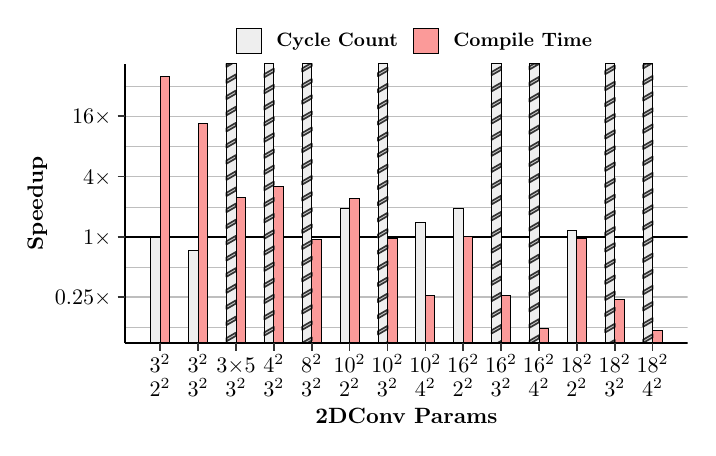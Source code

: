 % Created by tikzDevice version 0.12.4 on 2023-04-19 00:26:26
% !TEX encoding = UTF-8 Unicode
\begin{tikzpicture}[x=1pt,y=1pt]
\definecolor{fillColor}{RGB}{255,255,255}
\path[use as bounding box,fill=fillColor,fill opacity=0.00] (0,0) rectangle (238.49,144.54);
\begin{scope}
\path[clip] (  0.00,  0.00) rectangle (238.49,144.54);
\definecolor{drawColor}{RGB}{255,255,255}
\definecolor{fillColor}{RGB}{255,255,255}

\path[draw=drawColor,line width= 0.6pt,line join=round,line cap=round,fill=fillColor] (  0.00,  0.00) rectangle (238.49,144.54);
\end{scope}
\begin{scope}
\path[clip] ( 35.22, 30.48) rectangle (238.49,131.51);
\definecolor{fillColor}{RGB}{255,255,255}

\path[fill=fillColor] ( 35.22, 30.48) rectangle (238.49,131.51);
\definecolor{drawColor}{RGB}{190,190,190}

\path[draw=drawColor,line width= 0.1pt,line join=round] ( 35.22, 36.29) --
	(238.49, 36.29);

\path[draw=drawColor,line width= 0.1pt,line join=round] ( 35.22, 58.08) --
	(238.49, 58.08);

\path[draw=drawColor,line width= 0.1pt,line join=round] ( 35.22, 79.86) --
	(238.49, 79.86);

\path[draw=drawColor,line width= 0.1pt,line join=round] ( 35.22,101.64) --
	(238.49,101.64);

\path[draw=drawColor,line width= 0.1pt,line join=round] ( 35.22,123.42) --
	(238.49,123.42);

\path[draw=drawColor,line width= 0.5pt,line join=round] ( 35.22, 47.19) --
	(238.49, 47.19);

\path[draw=drawColor,line width= 0.5pt,line join=round] ( 35.22, 68.97) --
	(238.49, 68.97);

\path[draw=drawColor,line width= 0.5pt,line join=round] ( 35.22, 90.75) --
	(238.49, 90.75);

\path[draw=drawColor,line width= 0.5pt,line join=round] ( 35.22,112.53) --
	(238.49,112.53);
\definecolor{drawColor}{RGB}{0,0,0}

\path[draw=drawColor,line width= 0.6pt,line join=round] ( 35.22, 68.97) -- (238.49, 68.97);
\definecolor{fillColor}{RGB}{238,238,238}

\path[fill=fillColor] ( 44.46, 30.48) rectangle ( 47.88, 68.73);
\definecolor{fillColor}{RGB}{251,154,153}

\path[fill=fillColor] ( 47.88, 30.48) rectangle ( 51.30,126.91);
\definecolor{fillColor}{RGB}{238,238,238}

\path[fill=fillColor] ( 58.15, 30.48) rectangle ( 61.57, 64.12);
\definecolor{fillColor}{RGB}{251,154,153}

\path[fill=fillColor] ( 61.57, 30.48) rectangle ( 64.99,110.09);
\definecolor{fillColor}{RGB}{238,238,238}

\path[fill=fillColor] ( 71.84, 30.48) rectangle ( 75.26,131.51);
\definecolor{fillColor}{RGB}{251,154,153}

\path[fill=fillColor] ( 75.26, 30.48) rectangle ( 78.68, 83.23);
\definecolor{fillColor}{RGB}{238,238,238}

\path[fill=fillColor] ( 85.52, 30.48) rectangle ( 88.95,131.51);
\definecolor{fillColor}{RGB}{251,154,153}

\path[fill=fillColor] ( 88.95, 30.48) rectangle ( 92.37, 87.31);
\definecolor{fillColor}{RGB}{238,238,238}

\path[fill=fillColor] ( 99.21, 30.48) rectangle (102.64,131.51);
\definecolor{fillColor}{RGB}{251,154,153}

\path[fill=fillColor] (102.64, 30.48) rectangle (106.06, 67.86);
\definecolor{fillColor}{RGB}{238,238,238}

\path[fill=fillColor] (112.90, 30.48) rectangle (116.32, 79.28);
\definecolor{fillColor}{RGB}{251,154,153}

\path[fill=fillColor] (116.32, 30.48) rectangle (119.75, 82.72);
\definecolor{fillColor}{RGB}{238,238,238}

\path[fill=fillColor] (126.59, 30.48) rectangle (130.01,131.51);
\definecolor{fillColor}{RGB}{251,154,153}

\path[fill=fillColor] (130.01, 30.48) rectangle (133.43, 68.50);
\definecolor{fillColor}{RGB}{238,238,238}

\path[fill=fillColor] (140.28, 30.48) rectangle (143.70, 74.33);
\definecolor{fillColor}{RGB}{251,154,153}

\path[fill=fillColor] (143.70, 30.48) rectangle (147.12, 47.61);
\definecolor{fillColor}{RGB}{238,238,238}

\path[fill=fillColor] (153.97, 30.48) rectangle (157.39, 79.31);
\definecolor{fillColor}{RGB}{251,154,153}

\path[fill=fillColor] (157.39, 30.48) rectangle (160.81, 69.10);
\definecolor{fillColor}{RGB}{238,238,238}

\path[fill=fillColor] (167.65, 30.48) rectangle (171.08,131.51);
\definecolor{fillColor}{RGB}{251,154,153}

\path[fill=fillColor] (171.08, 30.48) rectangle (174.50, 47.65);
\definecolor{fillColor}{RGB}{238,238,238}

\path[fill=fillColor] (181.34, 30.48) rectangle (184.76,131.51);
\definecolor{fillColor}{RGB}{251,154,153}

\path[fill=fillColor] (184.76, 30.48) rectangle (188.19, 35.80);
\definecolor{fillColor}{RGB}{238,238,238}

\path[fill=fillColor] (195.03, 30.48) rectangle (198.45, 71.45);
\definecolor{fillColor}{RGB}{251,154,153}

\path[fill=fillColor] (198.45, 30.48) rectangle (201.87, 68.31);
\definecolor{fillColor}{RGB}{238,238,238}

\path[fill=fillColor] (208.72, 30.48) rectangle (212.14,131.51);
\definecolor{fillColor}{RGB}{251,154,153}

\path[fill=fillColor] (212.14, 30.48) rectangle (215.56, 46.26);
\definecolor{fillColor}{RGB}{238,238,238}

\path[fill=fillColor] (222.41, 30.48) rectangle (225.83,131.51);
\definecolor{fillColor}{RGB}{251,154,153}

\path[fill=fillColor] (225.83, 30.48) rectangle (229.25, 35.07);
\definecolor{drawColor}{gray}{0.20}
\definecolor{fillColor}{gray}{0.80}

\path[draw=drawColor,line width= 0.6pt,line join=round,line cap=rect,fill=fillColor] ( 75.26, 34.35) --
	( 75.26, 33.18) --
	( 71.84, 31.21) --
	( 71.84, 32.37) --
	( 75.26, 34.35) --
	cycle;

\path[draw=drawColor,line width= 0.6pt,line join=round,line cap=rect,fill=fillColor] ( 75.26, 40.18) --
	( 75.26, 39.01) --
	( 71.84, 37.04) --
	( 71.84, 38.21) --
	( 75.26, 40.18) --
	cycle;

\path[draw=drawColor,line width= 0.6pt,line join=round,line cap=rect,fill=fillColor] ( 75.26, 46.01) --
	( 75.26, 44.85) --
	( 71.84, 42.87) --
	( 71.84, 44.04) --
	( 75.26, 46.01) --
	cycle;

\path[draw=drawColor,line width= 0.6pt,line join=round,line cap=rect,fill=fillColor] ( 75.26, 51.85) --
	( 75.26, 50.68) --
	( 71.84, 48.70) --
	( 71.84, 49.87) --
	( 75.26, 51.85) --
	cycle;

\path[draw=drawColor,line width= 0.6pt,line join=round,line cap=rect,fill=fillColor] ( 75.26, 57.68) --
	( 75.26, 56.51) --
	( 71.84, 54.54) --
	( 71.84, 55.70) --
	( 75.26, 57.68) --
	cycle;

\path[draw=drawColor,line width= 0.6pt,line join=round,line cap=rect,fill=fillColor] ( 75.26, 63.51) --
	( 75.26, 62.35) --
	( 71.84, 60.37) --
	( 71.84, 61.54) --
	( 75.26, 63.51) --
	cycle;

\path[draw=drawColor,line width= 0.6pt,line join=round,line cap=rect,fill=fillColor] ( 75.26, 69.34) --
	( 75.26, 68.18) --
	( 71.84, 66.20) --
	( 71.84, 67.37) --
	( 75.26, 69.34) --
	cycle;

\path[draw=drawColor,line width= 0.6pt,line join=round,line cap=rect,fill=fillColor] ( 75.26, 75.18) --
	( 75.26, 74.01) --
	( 71.84, 72.04) --
	( 71.84, 73.20) --
	( 75.26, 75.18) --
	cycle;

\path[draw=drawColor,line width= 0.6pt,line join=round,line cap=rect,fill=fillColor] ( 75.26, 81.01) --
	( 75.26, 79.84) --
	( 71.84, 77.87) --
	( 71.84, 79.03) --
	( 75.26, 81.01) --
	cycle;

\path[draw=drawColor,line width= 0.6pt,line join=round,line cap=rect,fill=fillColor] ( 75.26, 86.84) --
	( 75.26, 85.68) --
	( 71.84, 83.70) --
	( 71.84, 84.87) --
	( 75.26, 86.84) --
	cycle;

\path[draw=drawColor,line width= 0.6pt,line join=round,line cap=rect,fill=fillColor] ( 75.26, 92.68) --
	( 75.26, 91.51) --
	( 71.84, 89.53) --
	( 71.84, 90.70) --
	( 75.26, 92.68) --
	cycle;

\path[draw=drawColor,line width= 0.6pt,line join=round,line cap=rect,fill=fillColor] ( 75.26, 98.51) --
	( 75.26, 97.34) --
	( 71.84, 95.37) --
	( 71.84, 96.53) --
	( 75.26, 98.51) --
	cycle;

\path[draw=drawColor,line width= 0.6pt,line join=round,line cap=rect,fill=fillColor] ( 75.26,104.34) --
	( 75.26,103.17) --
	( 71.84,101.20) --
	( 71.84,102.37) --
	( 75.26,104.34) --
	cycle;

\path[draw=drawColor,line width= 0.6pt,line join=round,line cap=rect,fill=fillColor] ( 75.26,110.17) --
	( 75.26,109.01) --
	( 71.84,107.03) --
	( 71.84,108.20) --
	( 75.26,110.17) --
	cycle;

\path[draw=drawColor,line width= 0.6pt,line join=round,line cap=rect,fill=fillColor] ( 75.26,116.01) --
	( 75.26,114.84) --
	( 71.84,112.86) --
	( 71.84,114.03) --
	( 75.26,116.01) --
	cycle;

\path[draw=drawColor,line width= 0.6pt,line join=round,line cap=rect,fill=fillColor] ( 75.26,121.84) --
	( 75.26,120.67) --
	( 71.84,118.70) --
	( 71.84,119.86) --
	( 75.26,121.84) --
	cycle;

\path[draw=drawColor,line width= 0.6pt,line join=round,line cap=rect,fill=fillColor] ( 75.26,127.67) --
	( 75.26,126.50) --
	( 71.84,124.53) --
	( 71.84,125.70) --
	( 75.26,127.67) --
	cycle;

\path[draw=drawColor,line width= 0.6pt,line join=round,line cap=rect,fill=fillColor] ( 71.84,130.36) --
	( 71.84,131.51) --
	( 73.82,131.51) --
	( 71.84,130.36) --
	cycle;

\path[draw=drawColor,line width= 0.6pt,line join=round,line cap=rect,fill=fillColor] ( 88.95, 30.59) --
	( 88.95, 30.48) --
	( 88.77, 30.48) --
	( 88.95, 30.59) --
	cycle;

\path[draw=drawColor,line width= 0.6pt,line join=round,line cap=rect,fill=fillColor] ( 88.95, 36.42) --
	( 88.95, 35.25) --
	( 85.52, 33.28) --
	( 85.52, 34.44) --
	( 88.95, 36.42) --
	cycle;

\path[draw=drawColor,line width= 0.6pt,line join=round,line cap=rect,fill=fillColor] ( 88.95, 42.25) --
	( 88.95, 41.08) --
	( 85.52, 39.11) --
	( 85.52, 40.28) --
	( 88.95, 42.25) --
	cycle;

\path[draw=drawColor,line width= 0.6pt,line join=round,line cap=rect,fill=fillColor] ( 88.95, 48.08) --
	( 88.95, 46.92) --
	( 85.52, 44.94) --
	( 85.52, 46.11) --
	( 88.95, 48.08) --
	cycle;

\path[draw=drawColor,line width= 0.6pt,line join=round,line cap=rect,fill=fillColor] ( 88.95, 53.92) --
	( 88.95, 52.75) --
	( 85.52, 50.77) --
	( 85.52, 51.94) --
	( 88.95, 53.92) --
	cycle;

\path[draw=drawColor,line width= 0.6pt,line join=round,line cap=rect,fill=fillColor] ( 88.95, 59.75) --
	( 88.95, 58.58) --
	( 85.52, 56.61) --
	( 85.52, 57.77) --
	( 88.95, 59.75) --
	cycle;

\path[draw=drawColor,line width= 0.6pt,line join=round,line cap=rect,fill=fillColor] ( 88.95, 65.58) --
	( 88.95, 64.42) --
	( 85.52, 62.44) --
	( 85.52, 63.61) --
	( 88.95, 65.58) --
	cycle;

\path[draw=drawColor,line width= 0.6pt,line join=round,line cap=rect,fill=fillColor] ( 88.95, 71.41) --
	( 88.95, 70.25) --
	( 85.52, 68.27) --
	( 85.52, 69.44) --
	( 88.95, 71.41) --
	cycle;

\path[draw=drawColor,line width= 0.6pt,line join=round,line cap=rect,fill=fillColor] ( 88.95, 77.25) --
	( 88.95, 76.08) --
	( 85.52, 74.11) --
	( 85.52, 75.27) --
	( 88.95, 77.25) --
	cycle;

\path[draw=drawColor,line width= 0.6pt,line join=round,line cap=rect,fill=fillColor] ( 88.95, 83.08) --
	( 88.95, 81.91) --
	( 85.52, 79.94) --
	( 85.52, 81.10) --
	( 88.95, 83.08) --
	cycle;

\path[draw=drawColor,line width= 0.6pt,line join=round,line cap=rect,fill=fillColor] ( 88.95, 88.91) --
	( 88.95, 87.75) --
	( 85.52, 85.77) --
	( 85.52, 86.94) --
	( 88.95, 88.91) --
	cycle;

\path[draw=drawColor,line width= 0.6pt,line join=round,line cap=rect,fill=fillColor] ( 88.95, 94.75) --
	( 88.95, 93.58) --
	( 85.52, 91.60) --
	( 85.52, 92.77) --
	( 88.95, 94.75) --
	cycle;

\path[draw=drawColor,line width= 0.6pt,line join=round,line cap=rect,fill=fillColor] ( 88.95,100.58) --
	( 88.95, 99.41) --
	( 85.52, 97.44) --
	( 85.52, 98.60) --
	( 88.95,100.58) --
	cycle;

\path[draw=drawColor,line width= 0.6pt,line join=round,line cap=rect,fill=fillColor] ( 88.95,106.41) --
	( 88.95,105.24) --
	( 85.52,103.27) --
	( 85.52,104.44) --
	( 88.95,106.41) --
	cycle;

\path[draw=drawColor,line width= 0.6pt,line join=round,line cap=rect,fill=fillColor] ( 88.95,112.24) --
	( 88.95,111.08) --
	( 85.52,109.10) --
	( 85.52,110.27) --
	( 88.95,112.24) --
	cycle;

\path[draw=drawColor,line width= 0.6pt,line join=round,line cap=rect,fill=fillColor] ( 88.95,118.08) --
	( 88.95,116.91) --
	( 85.52,114.93) --
	( 85.52,116.10) --
	( 88.95,118.08) --
	cycle;

\path[draw=drawColor,line width= 0.6pt,line join=round,line cap=rect,fill=fillColor] ( 88.95,123.91) --
	( 88.95,122.74) --
	( 85.52,120.77) --
	( 85.52,121.93) --
	( 88.95,123.91) --
	cycle;

\path[draw=drawColor,line width= 0.6pt,line join=round,line cap=rect,fill=fillColor] ( 88.95,129.74) --
	( 88.95,128.58) --
	( 85.52,126.60) --
	( 85.52,127.77) --
	( 88.95,129.74) --
	cycle;

\path[draw=drawColor,line width= 0.6pt,line join=round,line cap=rect,fill=fillColor] (102.64, 32.66) --
	(102.64, 31.49) --
	(100.89, 30.48) --
	( 99.21, 30.48) --
	( 99.21, 30.68) --
	(102.64, 32.66) --
	cycle;

\path[draw=drawColor,line width= 0.6pt,line join=round,line cap=rect,fill=fillColor] (102.64, 38.49) --
	(102.64, 37.32) --
	( 99.21, 35.35) --
	( 99.21, 36.51) --
	(102.64, 38.49) --
	cycle;

\path[draw=drawColor,line width= 0.6pt,line join=round,line cap=rect,fill=fillColor] (102.64, 44.32) --
	(102.64, 43.16) --
	( 99.21, 41.18) --
	( 99.21, 42.35) --
	(102.64, 44.32) --
	cycle;

\path[draw=drawColor,line width= 0.6pt,line join=round,line cap=rect,fill=fillColor] (102.64, 50.15) --
	(102.64, 48.99) --
	( 99.21, 47.01) --
	( 99.21, 48.18) --
	(102.64, 50.15) --
	cycle;

\path[draw=drawColor,line width= 0.6pt,line join=round,line cap=rect,fill=fillColor] (102.64, 55.99) --
	(102.64, 54.82) --
	( 99.21, 52.84) --
	( 99.21, 54.01) --
	(102.64, 55.99) --
	cycle;

\path[draw=drawColor,line width= 0.6pt,line join=round,line cap=rect,fill=fillColor] (102.64, 61.82) --
	(102.64, 60.65) --
	( 99.21, 58.68) --
	( 99.21, 59.84) --
	(102.64, 61.82) --
	cycle;

\path[draw=drawColor,line width= 0.6pt,line join=round,line cap=rect,fill=fillColor] (102.64, 67.65) --
	(102.64, 66.49) --
	( 99.21, 64.51) --
	( 99.21, 65.68) --
	(102.64, 67.65) --
	cycle;

\path[draw=drawColor,line width= 0.6pt,line join=round,line cap=rect,fill=fillColor] (102.64, 73.49) --
	(102.64, 72.32) --
	( 99.21, 70.34) --
	( 99.21, 71.51) --
	(102.64, 73.49) --
	cycle;

\path[draw=drawColor,line width= 0.6pt,line join=round,line cap=rect,fill=fillColor] (102.64, 79.32) --
	(102.64, 78.15) --
	( 99.21, 76.18) --
	( 99.21, 77.34) --
	(102.64, 79.32) --
	cycle;

\path[draw=drawColor,line width= 0.6pt,line join=round,line cap=rect,fill=fillColor] (102.64, 85.15) --
	(102.64, 83.98) --
	( 99.21, 82.01) --
	( 99.21, 83.17) --
	(102.64, 85.15) --
	cycle;

\path[draw=drawColor,line width= 0.6pt,line join=round,line cap=rect,fill=fillColor] (102.64, 90.98) --
	(102.64, 89.82) --
	( 99.21, 87.84) --
	( 99.21, 89.01) --
	(102.64, 90.98) --
	cycle;

\path[draw=drawColor,line width= 0.6pt,line join=round,line cap=rect,fill=fillColor] (102.64, 96.82) --
	(102.64, 95.65) --
	( 99.21, 93.67) --
	( 99.21, 94.84) --
	(102.64, 96.82) --
	cycle;

\path[draw=drawColor,line width= 0.6pt,line join=round,line cap=rect,fill=fillColor] (102.64,102.65) --
	(102.64,101.48) --
	( 99.21, 99.51) --
	( 99.21,100.67) --
	(102.64,102.65) --
	cycle;

\path[draw=drawColor,line width= 0.6pt,line join=round,line cap=rect,fill=fillColor] (102.64,108.48) --
	(102.64,107.31) --
	( 99.21,105.34) --
	( 99.21,106.51) --
	(102.64,108.48) --
	cycle;

\path[draw=drawColor,line width= 0.6pt,line join=round,line cap=rect,fill=fillColor] (102.64,114.31) --
	(102.64,113.15) --
	( 99.21,111.17) --
	( 99.21,112.34) --
	(102.64,114.31) --
	cycle;

\path[draw=drawColor,line width= 0.6pt,line join=round,line cap=rect,fill=fillColor] (102.64,120.15) --
	(102.64,118.98) --
	( 99.21,117.00) --
	( 99.21,118.17) --
	(102.64,120.15) --
	cycle;

\path[draw=drawColor,line width= 0.6pt,line join=round,line cap=rect,fill=fillColor] (102.64,125.98) --
	(102.64,124.81) --
	( 99.21,122.84) --
	( 99.21,124.00) --
	(102.64,125.98) --
	cycle;

\path[draw=drawColor,line width= 0.6pt,line join=round,line cap=rect,fill=fillColor] (102.11,131.51) --
	(102.64,131.51) --
	(102.64,130.65) --
	( 99.21,128.67) --
	( 99.21,129.84) --
	(102.11,131.51) --
	cycle;

\path[draw=drawColor,line width= 0.6pt,line join=round,line cap=rect,fill=fillColor] (130.01, 30.96) --
	(130.01, 30.48) --
	(129.18, 30.48) --
	(130.01, 30.96) --
	cycle;

\path[draw=drawColor,line width= 0.6pt,line join=round,line cap=rect,fill=fillColor] (130.01, 36.80) --
	(130.01, 35.63) --
	(126.59, 33.65) --
	(126.59, 34.82) --
	(130.01, 36.80) --
	cycle;

\path[draw=drawColor,line width= 0.6pt,line join=round,line cap=rect,fill=fillColor] (130.01, 42.63) --
	(130.01, 41.46) --
	(126.59, 39.49) --
	(126.59, 40.65) --
	(130.01, 42.63) --
	cycle;

\path[draw=drawColor,line width= 0.6pt,line join=round,line cap=rect,fill=fillColor] (130.01, 48.46) --
	(130.01, 47.30) --
	(126.59, 45.32) --
	(126.59, 46.49) --
	(130.01, 48.46) --
	cycle;

\path[draw=drawColor,line width= 0.6pt,line join=round,line cap=rect,fill=fillColor] (130.01, 54.29) --
	(130.01, 53.13) --
	(126.59, 51.15) --
	(126.59, 52.32) --
	(130.01, 54.29) --
	cycle;

\path[draw=drawColor,line width= 0.6pt,line join=round,line cap=rect,fill=fillColor] (130.01, 60.13) --
	(130.01, 58.96) --
	(126.59, 56.99) --
	(126.59, 58.15) --
	(130.01, 60.13) --
	cycle;

\path[draw=drawColor,line width= 0.6pt,line join=round,line cap=rect,fill=fillColor] (130.01, 65.96) --
	(130.01, 64.79) --
	(126.59, 62.82) --
	(126.59, 63.98) --
	(130.01, 65.96) --
	cycle;

\path[draw=drawColor,line width= 0.6pt,line join=round,line cap=rect,fill=fillColor] (130.01, 71.79) --
	(130.01, 70.63) --
	(126.59, 68.65) --
	(126.59, 69.82) --
	(130.01, 71.79) --
	cycle;

\path[draw=drawColor,line width= 0.6pt,line join=round,line cap=rect,fill=fillColor] (130.01, 77.63) --
	(130.01, 76.46) --
	(126.59, 74.48) --
	(126.59, 75.65) --
	(130.01, 77.63) --
	cycle;

\path[draw=drawColor,line width= 0.6pt,line join=round,line cap=rect,fill=fillColor] (130.01, 83.46) --
	(130.01, 82.29) --
	(126.59, 80.32) --
	(126.59, 81.48) --
	(130.01, 83.46) --
	cycle;

\path[draw=drawColor,line width= 0.6pt,line join=round,line cap=rect,fill=fillColor] (130.01, 89.29) --
	(130.01, 88.12) --
	(126.59, 86.15) --
	(126.59, 87.32) --
	(130.01, 89.29) --
	cycle;

\path[draw=drawColor,line width= 0.6pt,line join=round,line cap=rect,fill=fillColor] (130.01, 95.12) --
	(130.01, 93.96) --
	(126.59, 91.98) --
	(126.59, 93.15) --
	(130.01, 95.12) --
	cycle;

\path[draw=drawColor,line width= 0.6pt,line join=round,line cap=rect,fill=fillColor] (130.01,100.96) --
	(130.01, 99.79) --
	(126.59, 97.81) --
	(126.59, 98.98) --
	(130.01,100.96) --
	cycle;

\path[draw=drawColor,line width= 0.6pt,line join=round,line cap=rect,fill=fillColor] (130.01,106.79) --
	(130.01,105.62) --
	(126.59,103.65) --
	(126.59,104.81) --
	(130.01,106.79) --
	cycle;

\path[draw=drawColor,line width= 0.6pt,line join=round,line cap=rect,fill=fillColor] (130.01,112.62) --
	(130.01,111.46) --
	(126.59,109.48) --
	(126.59,110.65) --
	(130.01,112.62) --
	cycle;

\path[draw=drawColor,line width= 0.6pt,line join=round,line cap=rect,fill=fillColor] (130.01,118.45) --
	(130.01,117.29) --
	(126.59,115.31) --
	(126.59,116.48) --
	(130.01,118.45) --
	cycle;

\path[draw=drawColor,line width= 0.6pt,line join=round,line cap=rect,fill=fillColor] (130.01,124.29) --
	(130.01,123.12) --
	(126.59,121.14) --
	(126.59,122.31) --
	(130.01,124.29) --
	cycle;

\path[draw=drawColor,line width= 0.6pt,line join=round,line cap=rect,fill=fillColor] (130.01,130.12) --
	(130.01,128.95) --
	(126.59,126.98) --
	(126.59,128.14) --
	(130.01,130.12) --
	cycle;

\path[draw=drawColor,line width= 0.6pt,line join=round,line cap=rect,fill=fillColor] (171.08, 31.34) --
	(171.08, 30.48) --
	(169.59, 30.48) --
	(171.08, 31.34) --
	cycle;

\path[draw=drawColor,line width= 0.6pt,line join=round,line cap=rect,fill=fillColor] (171.08, 37.17) --
	(171.08, 36.01) --
	(167.65, 34.03) --
	(167.65, 35.20) --
	(171.08, 37.17) --
	cycle;

\path[draw=drawColor,line width= 0.6pt,line join=round,line cap=rect,fill=fillColor] (171.08, 43.01) --
	(171.08, 41.84) --
	(167.65, 39.86) --
	(167.65, 41.03) --
	(171.08, 43.01) --
	cycle;

\path[draw=drawColor,line width= 0.6pt,line join=round,line cap=rect,fill=fillColor] (171.08, 48.84) --
	(171.08, 47.67) --
	(167.65, 45.70) --
	(167.65, 46.86) --
	(171.08, 48.84) --
	cycle;

\path[draw=drawColor,line width= 0.6pt,line join=round,line cap=rect,fill=fillColor] (171.08, 54.67) --
	(171.08, 53.51) --
	(167.65, 51.53) --
	(167.65, 52.70) --
	(171.08, 54.67) --
	cycle;

\path[draw=drawColor,line width= 0.6pt,line join=round,line cap=rect,fill=fillColor] (171.08, 60.51) --
	(171.08, 59.34) --
	(167.65, 57.36) --
	(167.65, 58.53) --
	(171.08, 60.51) --
	cycle;

\path[draw=drawColor,line width= 0.6pt,line join=round,line cap=rect,fill=fillColor] (171.08, 66.34) --
	(171.08, 65.17) --
	(167.65, 63.20) --
	(167.65, 64.36) --
	(171.08, 66.34) --
	cycle;

\path[draw=drawColor,line width= 0.6pt,line join=round,line cap=rect,fill=fillColor] (171.08, 72.17) --
	(171.08, 71.00) --
	(167.65, 69.03) --
	(167.65, 70.19) --
	(171.08, 72.17) --
	cycle;

\path[draw=drawColor,line width= 0.6pt,line join=round,line cap=rect,fill=fillColor] (171.08, 78.00) --
	(171.08, 76.84) --
	(167.65, 74.86) --
	(167.65, 76.03) --
	(171.08, 78.00) --
	cycle;

\path[draw=drawColor,line width= 0.6pt,line join=round,line cap=rect,fill=fillColor] (171.08, 83.84) --
	(171.08, 82.67) --
	(167.65, 80.69) --
	(167.65, 81.86) --
	(171.08, 83.84) --
	cycle;

\path[draw=drawColor,line width= 0.6pt,line join=round,line cap=rect,fill=fillColor] (171.08, 89.67) --
	(171.08, 88.50) --
	(167.65, 86.53) --
	(167.65, 87.69) --
	(171.08, 89.67) --
	cycle;

\path[draw=drawColor,line width= 0.6pt,line join=round,line cap=rect,fill=fillColor] (171.08, 95.50) --
	(171.08, 94.33) --
	(167.65, 92.36) --
	(167.65, 93.53) --
	(171.08, 95.50) --
	cycle;

\path[draw=drawColor,line width= 0.6pt,line join=round,line cap=rect,fill=fillColor] (171.08,101.33) --
	(171.08,100.17) --
	(167.65, 98.19) --
	(167.65, 99.36) --
	(171.08,101.33) --
	cycle;

\path[draw=drawColor,line width= 0.6pt,line join=round,line cap=rect,fill=fillColor] (171.08,107.17) --
	(171.08,106.00) --
	(167.65,104.02) --
	(167.65,105.19) --
	(171.08,107.17) --
	cycle;

\path[draw=drawColor,line width= 0.6pt,line join=round,line cap=rect,fill=fillColor] (171.08,113.00) --
	(171.08,111.83) --
	(167.65,109.86) --
	(167.65,111.02) --
	(171.08,113.00) --
	cycle;

\path[draw=drawColor,line width= 0.6pt,line join=round,line cap=rect,fill=fillColor] (171.08,118.83) --
	(171.08,117.67) --
	(167.65,115.69) --
	(167.65,116.86) --
	(171.08,118.83) --
	cycle;

\path[draw=drawColor,line width= 0.6pt,line join=round,line cap=rect,fill=fillColor] (171.08,124.66) --
	(171.08,123.50) --
	(167.65,121.52) --
	(167.65,122.69) --
	(171.08,124.66) --
	cycle;

\path[draw=drawColor,line width= 0.6pt,line join=round,line cap=rect,fill=fillColor] (171.08,130.50) --
	(171.08,129.33) --
	(167.65,127.36) --
	(167.65,128.52) --
	(171.08,130.50) --
	cycle;

\path[draw=drawColor,line width= 0.6pt,line join=round,line cap=rect,fill=fillColor] (184.76, 33.41) --
	(184.76, 32.25) --
	(181.71, 30.48) --
	(181.34, 30.48) --
	(181.34, 31.44) --
	(184.76, 33.41) --
	cycle;

\path[draw=drawColor,line width= 0.6pt,line join=round,line cap=rect,fill=fillColor] (184.76, 39.24) --
	(184.76, 38.08) --
	(181.34, 36.10) --
	(181.34, 37.27) --
	(184.76, 39.24) --
	cycle;

\path[draw=drawColor,line width= 0.6pt,line join=round,line cap=rect,fill=fillColor] (184.76, 45.08) --
	(184.76, 43.91) --
	(181.34, 41.94) --
	(181.34, 43.10) --
	(184.76, 45.08) --
	cycle;

\path[draw=drawColor,line width= 0.6pt,line join=round,line cap=rect,fill=fillColor] (184.76, 50.91) --
	(184.76, 49.74) --
	(181.34, 47.77) --
	(181.34, 48.93) --
	(184.76, 50.91) --
	cycle;

\path[draw=drawColor,line width= 0.6pt,line join=round,line cap=rect,fill=fillColor] (184.76, 56.74) --
	(184.76, 55.58) --
	(181.34, 53.60) --
	(181.34, 54.77) --
	(184.76, 56.74) --
	cycle;

\path[draw=drawColor,line width= 0.6pt,line join=round,line cap=rect,fill=fillColor] (184.76, 62.58) --
	(184.76, 61.41) --
	(181.34, 59.43) --
	(181.34, 60.60) --
	(184.76, 62.58) --
	cycle;

\path[draw=drawColor,line width= 0.6pt,line join=round,line cap=rect,fill=fillColor] (184.76, 68.41) --
	(184.76, 67.24) --
	(181.34, 65.27) --
	(181.34, 66.43) --
	(184.76, 68.41) --
	cycle;

\path[draw=drawColor,line width= 0.6pt,line join=round,line cap=rect,fill=fillColor] (184.76, 74.24) --
	(184.76, 73.07) --
	(181.34, 71.10) --
	(181.34, 72.27) --
	(184.76, 74.24) --
	cycle;

\path[draw=drawColor,line width= 0.6pt,line join=round,line cap=rect,fill=fillColor] (184.76, 80.07) --
	(184.76, 78.91) --
	(181.34, 76.93) --
	(181.34, 78.10) --
	(184.76, 80.07) --
	cycle;

\path[draw=drawColor,line width= 0.6pt,line join=round,line cap=rect,fill=fillColor] (184.76, 85.91) --
	(184.76, 84.74) --
	(181.34, 82.76) --
	(181.34, 83.93) --
	(184.76, 85.91) --
	cycle;

\path[draw=drawColor,line width= 0.6pt,line join=round,line cap=rect,fill=fillColor] (184.76, 91.74) --
	(184.76, 90.57) --
	(181.34, 88.60) --
	(181.34, 89.76) --
	(184.76, 91.74) --
	cycle;

\path[draw=drawColor,line width= 0.6pt,line join=round,line cap=rect,fill=fillColor] (184.76, 97.57) --
	(184.76, 96.41) --
	(181.34, 94.43) --
	(181.34, 95.60) --
	(184.76, 97.57) --
	cycle;

\path[draw=drawColor,line width= 0.6pt,line join=round,line cap=rect,fill=fillColor] (184.76,103.40) --
	(184.76,102.24) --
	(181.34,100.26) --
	(181.34,101.43) --
	(184.76,103.40) --
	cycle;

\path[draw=drawColor,line width= 0.6pt,line join=round,line cap=rect,fill=fillColor] (184.76,109.24) --
	(184.76,108.07) --
	(181.34,106.09) --
	(181.34,107.26) --
	(184.76,109.24) --
	cycle;

\path[draw=drawColor,line width= 0.6pt,line join=round,line cap=rect,fill=fillColor] (184.76,115.07) --
	(184.76,113.90) --
	(181.34,111.93) --
	(181.34,113.09) --
	(184.76,115.07) --
	cycle;

\path[draw=drawColor,line width= 0.6pt,line join=round,line cap=rect,fill=fillColor] (184.76,120.90) --
	(184.76,119.74) --
	(181.34,117.76) --
	(181.34,118.93) --
	(184.76,120.90) --
	cycle;

\path[draw=drawColor,line width= 0.6pt,line join=round,line cap=rect,fill=fillColor] (184.76,126.74) --
	(184.76,125.57) --
	(181.34,123.59) --
	(181.34,124.76) --
	(184.76,126.74) --
	cycle;

\path[draw=drawColor,line width= 0.6pt,line join=round,line cap=rect,fill=fillColor] (182.93,131.51) --
	(184.76,131.51) --
	(184.76,131.40) --
	(181.34,129.43) --
	(181.34,130.59) --
	(182.93,131.51) --
	cycle;

\path[draw=drawColor,line width= 0.6pt,line join=round,line cap=rect,fill=fillColor] (212.14, 31.72) --
	(212.14, 30.55) --
	(212.02, 30.48) --
	(210.00, 30.48) --
	(212.14, 31.72) --
	cycle;

\path[draw=drawColor,line width= 0.6pt,line join=round,line cap=rect,fill=fillColor] (212.14, 37.55) --
	(212.14, 36.39) --
	(208.72, 34.41) --
	(208.72, 35.58) --
	(212.14, 37.55) --
	cycle;

\path[draw=drawColor,line width= 0.6pt,line join=round,line cap=rect,fill=fillColor] (212.14, 43.39) --
	(212.14, 42.22) --
	(208.72, 40.24) --
	(208.72, 41.41) --
	(212.14, 43.39) --
	cycle;

\path[draw=drawColor,line width= 0.6pt,line join=round,line cap=rect,fill=fillColor] (212.14, 49.22) --
	(212.14, 48.05) --
	(208.72, 46.08) --
	(208.72, 47.24) --
	(212.14, 49.22) --
	cycle;

\path[draw=drawColor,line width= 0.6pt,line join=round,line cap=rect,fill=fillColor] (212.14, 55.05) --
	(212.14, 53.88) --
	(208.72, 51.91) --
	(208.72, 53.07) --
	(212.14, 55.05) --
	cycle;

\path[draw=drawColor,line width= 0.6pt,line join=round,line cap=rect,fill=fillColor] (212.14, 60.88) --
	(212.14, 59.72) --
	(208.72, 57.74) --
	(208.72, 58.91) --
	(212.14, 60.88) --
	cycle;

\path[draw=drawColor,line width= 0.6pt,line join=round,line cap=rect,fill=fillColor] (212.14, 66.72) --
	(212.14, 65.55) --
	(208.72, 63.57) --
	(208.72, 64.74) --
	(212.14, 66.72) --
	cycle;

\path[draw=drawColor,line width= 0.6pt,line join=round,line cap=rect,fill=fillColor] (212.14, 72.55) --
	(212.14, 71.38) --
	(208.72, 69.41) --
	(208.72, 70.57) --
	(212.14, 72.55) --
	cycle;

\path[draw=drawColor,line width= 0.6pt,line join=round,line cap=rect,fill=fillColor] (212.14, 78.38) --
	(212.14, 77.21) --
	(208.72, 75.24) --
	(208.72, 76.41) --
	(212.14, 78.38) --
	cycle;

\path[draw=drawColor,line width= 0.6pt,line join=round,line cap=rect,fill=fillColor] (212.14, 84.21) --
	(212.14, 83.05) --
	(208.72, 81.07) --
	(208.72, 82.24) --
	(212.14, 84.21) --
	cycle;

\path[draw=drawColor,line width= 0.6pt,line join=round,line cap=rect,fill=fillColor] (212.14, 90.05) --
	(212.14, 88.88) --
	(208.72, 86.90) --
	(208.72, 88.07) --
	(212.14, 90.05) --
	cycle;

\path[draw=drawColor,line width= 0.6pt,line join=round,line cap=rect,fill=fillColor] (212.14, 95.88) --
	(212.14, 94.71) --
	(208.72, 92.74) --
	(208.72, 93.90) --
	(212.14, 95.88) --
	cycle;

\path[draw=drawColor,line width= 0.6pt,line join=round,line cap=rect,fill=fillColor] (212.14,101.71) --
	(212.14,100.55) --
	(208.72, 98.57) --
	(208.72, 99.74) --
	(212.14,101.71) --
	cycle;

\path[draw=drawColor,line width= 0.6pt,line join=round,line cap=rect,fill=fillColor] (212.14,107.54) --
	(212.14,106.38) --
	(208.72,104.40) --
	(208.72,105.57) --
	(212.14,107.54) --
	cycle;

\path[draw=drawColor,line width= 0.6pt,line join=round,line cap=rect,fill=fillColor] (212.14,113.38) --
	(212.14,112.21) --
	(208.72,110.24) --
	(208.72,111.40) --
	(212.14,113.38) --
	cycle;

\path[draw=drawColor,line width= 0.6pt,line join=round,line cap=rect,fill=fillColor] (212.14,119.21) --
	(212.14,118.04) --
	(208.72,116.07) --
	(208.72,117.23) --
	(212.14,119.21) --
	cycle;

\path[draw=drawColor,line width= 0.6pt,line join=round,line cap=rect,fill=fillColor] (212.14,125.04) --
	(212.14,123.88) --
	(208.72,121.90) --
	(208.72,123.07) --
	(212.14,125.04) --
	cycle;

\path[draw=drawColor,line width= 0.6pt,line join=round,line cap=rect,fill=fillColor] (212.14,130.88) --
	(212.14,129.71) --
	(208.72,127.73) --
	(208.72,128.90) --
	(212.14,130.88) --
	cycle;

\path[draw=drawColor,line width= 0.6pt,line join=round,line cap=rect,fill=fillColor] (225.83, 33.79) --
	(225.83, 32.62) --
	(222.41, 30.65) --
	(222.41, 31.81) --
	(225.83, 33.79) --
	cycle;

\path[draw=drawColor,line width= 0.6pt,line join=round,line cap=rect,fill=fillColor] (225.83, 39.62) --
	(225.83, 38.46) --
	(222.41, 36.48) --
	(222.41, 37.65) --
	(225.83, 39.62) --
	cycle;

\path[draw=drawColor,line width= 0.6pt,line join=round,line cap=rect,fill=fillColor] (225.83, 45.46) --
	(225.83, 44.29) --
	(222.41, 42.31) --
	(222.41, 43.48) --
	(225.83, 45.46) --
	cycle;

\path[draw=drawColor,line width= 0.6pt,line join=round,line cap=rect,fill=fillColor] (225.83, 51.29) --
	(225.83, 50.12) --
	(222.41, 48.15) --
	(222.41, 49.31) --
	(225.83, 51.29) --
	cycle;

\path[draw=drawColor,line width= 0.6pt,line join=round,line cap=rect,fill=fillColor] (225.83, 57.12) --
	(225.83, 55.95) --
	(222.41, 53.98) --
	(222.41, 55.15) --
	(225.83, 57.12) --
	cycle;

\path[draw=drawColor,line width= 0.6pt,line join=round,line cap=rect,fill=fillColor] (225.83, 62.95) --
	(225.83, 61.79) --
	(222.41, 59.81) --
	(222.41, 60.98) --
	(225.83, 62.95) --
	cycle;

\path[draw=drawColor,line width= 0.6pt,line join=round,line cap=rect,fill=fillColor] (225.83, 68.79) --
	(225.83, 67.62) --
	(222.41, 65.64) --
	(222.41, 66.81) --
	(225.83, 68.79) --
	cycle;

\path[draw=drawColor,line width= 0.6pt,line join=round,line cap=rect,fill=fillColor] (225.83, 74.62) --
	(225.83, 73.45) --
	(222.41, 71.48) --
	(222.41, 72.64) --
	(225.83, 74.62) --
	cycle;

\path[draw=drawColor,line width= 0.6pt,line join=round,line cap=rect,fill=fillColor] (225.83, 80.45) --
	(225.83, 79.29) --
	(222.41, 77.31) --
	(222.41, 78.48) --
	(225.83, 80.45) --
	cycle;

\path[draw=drawColor,line width= 0.6pt,line join=round,line cap=rect,fill=fillColor] (225.83, 86.28) --
	(225.83, 85.12) --
	(222.41, 83.14) --
	(222.41, 84.31) --
	(225.83, 86.28) --
	cycle;

\path[draw=drawColor,line width= 0.6pt,line join=round,line cap=rect,fill=fillColor] (225.83, 92.12) --
	(225.83, 90.95) --
	(222.41, 88.97) --
	(222.41, 90.14) --
	(225.83, 92.12) --
	cycle;

\path[draw=drawColor,line width= 0.6pt,line join=round,line cap=rect,fill=fillColor] (225.83, 97.95) --
	(225.83, 96.78) --
	(222.41, 94.81) --
	(222.41, 95.97) --
	(225.83, 97.95) --
	cycle;

\path[draw=drawColor,line width= 0.6pt,line join=round,line cap=rect,fill=fillColor] (225.83,103.78) --
	(225.83,102.62) --
	(222.41,100.64) --
	(222.41,101.81) --
	(225.83,103.78) --
	cycle;

\path[draw=drawColor,line width= 0.6pt,line join=round,line cap=rect,fill=fillColor] (225.83,109.62) --
	(225.83,108.45) --
	(222.41,106.47) --
	(222.41,107.64) --
	(225.83,109.62) --
	cycle;

\path[draw=drawColor,line width= 0.6pt,line join=round,line cap=rect,fill=fillColor] (225.83,115.45) --
	(225.83,114.28) --
	(222.41,112.31) --
	(222.41,113.47) --
	(225.83,115.45) --
	cycle;

\path[draw=drawColor,line width= 0.6pt,line join=round,line cap=rect,fill=fillColor] (225.83,121.28) --
	(225.83,120.11) --
	(222.41,118.14) --
	(222.41,119.30) --
	(225.83,121.28) --
	cycle;

\path[draw=drawColor,line width= 0.6pt,line join=round,line cap=rect,fill=fillColor] (225.83,127.11) --
	(225.83,125.95) --
	(222.41,123.97) --
	(222.41,125.14) --
	(225.83,127.11) --
	cycle;

\path[draw=drawColor,line width= 0.6pt,line join=round,line cap=rect,fill=fillColor] (223.34,131.51) --
	(225.36,131.51) --
	(222.41,129.80) --
	(222.41,130.97) --
	(223.34,131.51) --
	cycle;
\definecolor{drawColor}{RGB}{0,0,0}

\path[draw=drawColor,line width= 0.3pt,line cap=rect] ( 44.46, 30.48) rectangle ( 47.88, 68.73);

\path[draw=drawColor,line width= 0.3pt,line cap=rect] ( 47.88, 30.48) rectangle ( 51.30,126.91);

\path[draw=drawColor,line width= 0.3pt,line cap=rect] ( 58.15, 30.48) rectangle ( 61.57, 64.12);

\path[draw=drawColor,line width= 0.3pt,line cap=rect] ( 61.57, 30.48) rectangle ( 64.99,110.09);

\path[draw=drawColor,line width= 0.3pt,line cap=rect] ( 71.84, 30.48) rectangle ( 75.26,131.51);

\path[draw=drawColor,line width= 0.3pt,line cap=rect] ( 75.26, 30.48) rectangle ( 78.68, 83.23);

\path[draw=drawColor,line width= 0.3pt,line cap=rect] ( 85.52, 30.48) rectangle ( 88.95,131.51);

\path[draw=drawColor,line width= 0.3pt,line cap=rect] ( 88.95, 30.48) rectangle ( 92.37, 87.31);

\path[draw=drawColor,line width= 0.3pt,line cap=rect] ( 99.21, 30.48) rectangle (102.64,131.51);

\path[draw=drawColor,line width= 0.3pt,line cap=rect] (102.64, 30.48) rectangle (106.06, 67.86);

\path[draw=drawColor,line width= 0.3pt,line cap=rect] (112.90, 30.48) rectangle (116.32, 79.28);

\path[draw=drawColor,line width= 0.3pt,line cap=rect] (116.32, 30.48) rectangle (119.75, 82.72);

\path[draw=drawColor,line width= 0.3pt,line cap=rect] (126.59, 30.48) rectangle (130.01,131.51);

\path[draw=drawColor,line width= 0.3pt,line cap=rect] (130.01, 30.48) rectangle (133.43, 68.50);

\path[draw=drawColor,line width= 0.3pt,line cap=rect] (140.28, 30.48) rectangle (143.70, 74.33);

\path[draw=drawColor,line width= 0.3pt,line cap=rect] (143.70, 30.48) rectangle (147.12, 47.61);

\path[draw=drawColor,line width= 0.3pt,line cap=rect] (153.97, 30.48) rectangle (157.39, 79.31);

\path[draw=drawColor,line width= 0.3pt,line cap=rect] (157.39, 30.48) rectangle (160.81, 69.10);

\path[draw=drawColor,line width= 0.3pt,line cap=rect] (167.65, 30.48) rectangle (171.08,131.51);

\path[draw=drawColor,line width= 0.3pt,line cap=rect] (171.08, 30.48) rectangle (174.50, 47.65);

\path[draw=drawColor,line width= 0.3pt,line cap=rect] (181.34, 30.48) rectangle (184.76,131.51);

\path[draw=drawColor,line width= 0.3pt,line cap=rect] (184.76, 30.48) rectangle (188.19, 35.80);

\path[draw=drawColor,line width= 0.3pt,line cap=rect] (195.03, 30.48) rectangle (198.45, 71.45);

\path[draw=drawColor,line width= 0.3pt,line cap=rect] (198.45, 30.48) rectangle (201.87, 68.31);

\path[draw=drawColor,line width= 0.3pt,line cap=rect] (208.72, 30.48) rectangle (212.14,131.51);

\path[draw=drawColor,line width= 0.3pt,line cap=rect] (212.14, 30.48) rectangle (215.56, 46.26);

\path[draw=drawColor,line width= 0.3pt,line cap=rect] (222.41, 30.48) rectangle (225.83,131.51);

\path[draw=drawColor,line width= 0.3pt,line cap=rect] (225.83, 30.48) rectangle (229.25, 35.07);
\end{scope}
\begin{scope}
\path[clip] (  0.00,  0.00) rectangle (238.49,144.54);
\definecolor{drawColor}{RGB}{0,0,0}

\path[draw=drawColor,line width= 0.6pt,line join=round] ( 35.22, 30.48) --
	( 35.22,131.51);
\end{scope}
\begin{scope}
\path[clip] (  0.00,  0.00) rectangle (238.49,144.54);
\definecolor{drawColor}{RGB}{0,0,0}

\node[text=drawColor,anchor=base east,inner sep=0pt, outer sep=0pt, scale=  0.80] at ( 30.27, 44.43) {$0.25\times$};

\node[text=drawColor,anchor=base east,inner sep=0pt, outer sep=0pt, scale=  0.80] at ( 30.27, 66.21) {$1\times$};

\node[text=drawColor,anchor=base east,inner sep=0pt, outer sep=0pt, scale=  0.80] at ( 30.27, 88.00) {$4\times$};

\node[text=drawColor,anchor=base east,inner sep=0pt, outer sep=0pt, scale=  0.80] at ( 30.27,109.78) {$16\times$};
\end{scope}
\begin{scope}
\path[clip] (  0.00,  0.00) rectangle (238.49,144.54);
\definecolor{drawColor}{gray}{0.20}

\path[draw=drawColor,line width= 0.6pt,line join=round] ( 32.47, 47.19) --
	( 35.22, 47.19);

\path[draw=drawColor,line width= 0.6pt,line join=round] ( 32.47, 68.97) --
	( 35.22, 68.97);

\path[draw=drawColor,line width= 0.6pt,line join=round] ( 32.47, 90.75) --
	( 35.22, 90.75);

\path[draw=drawColor,line width= 0.6pt,line join=round] ( 32.47,112.53) --
	( 35.22,112.53);
\end{scope}
\begin{scope}
\path[clip] (  0.00,  0.00) rectangle (238.49,144.54);
\definecolor{drawColor}{RGB}{0,0,0}

\path[draw=drawColor,line width= 0.6pt,line join=round] ( 35.22, 30.48) --
	(238.49, 30.48);
\end{scope}
\begin{scope}
\path[clip] (  0.00,  0.00) rectangle (238.49,144.54);
\definecolor{drawColor}{gray}{0.20}

\path[draw=drawColor,line width= 0.6pt,line join=round] ( 47.88, 27.73) --
	( 47.88, 30.48);

\path[draw=drawColor,line width= 0.6pt,line join=round] ( 61.57, 27.73) --
	( 61.57, 30.48);

\path[draw=drawColor,line width= 0.6pt,line join=round] ( 75.26, 27.73) --
	( 75.26, 30.48);

\path[draw=drawColor,line width= 0.6pt,line join=round] ( 88.95, 27.73) --
	( 88.95, 30.48);

\path[draw=drawColor,line width= 0.6pt,line join=round] (102.64, 27.73) --
	(102.64, 30.48);

\path[draw=drawColor,line width= 0.6pt,line join=round] (116.32, 27.73) --
	(116.32, 30.48);

\path[draw=drawColor,line width= 0.6pt,line join=round] (130.01, 27.73) --
	(130.01, 30.48);

\path[draw=drawColor,line width= 0.6pt,line join=round] (143.70, 27.73) --
	(143.70, 30.48);

\path[draw=drawColor,line width= 0.6pt,line join=round] (157.39, 27.73) --
	(157.39, 30.48);

\path[draw=drawColor,line width= 0.6pt,line join=round] (171.08, 27.73) --
	(171.08, 30.48);

\path[draw=drawColor,line width= 0.6pt,line join=round] (184.76, 27.73) --
	(184.76, 30.48);

\path[draw=drawColor,line width= 0.6pt,line join=round] (198.45, 27.73) --
	(198.45, 30.48);

\path[draw=drawColor,line width= 0.6pt,line join=round] (212.14, 27.73) --
	(212.14, 30.48);

\path[draw=drawColor,line width= 0.6pt,line join=round] (225.83, 27.73) --
	(225.83, 30.48);
\end{scope}
\begin{scope}
\path[clip] (  0.00,  0.00) rectangle (238.49,144.54);
\definecolor{drawColor}{RGB}{0,0,0}

\node[text=drawColor,anchor=base,inner sep=0pt, outer sep=0pt, scale=  0.80] at ( 47.88, 20.02) {3$^2$};

\node[text=drawColor,anchor=base,inner sep=0pt, outer sep=0pt, scale=  0.80] at ( 47.88, 11.38) {2$^2$};

\node[text=drawColor,anchor=base,inner sep=0pt, outer sep=0pt, scale=  0.80] at ( 61.57, 20.02) {3$^2$};

\node[text=drawColor,anchor=base,inner sep=0pt, outer sep=0pt, scale=  0.80] at ( 61.57, 11.38) {3$^2$};

\node[text=drawColor,anchor=base,inner sep=0pt, outer sep=0pt, scale=  0.80] at ( 75.26, 20.02) {3$\times$5};

\node[text=drawColor,anchor=base,inner sep=0pt, outer sep=0pt, scale=  0.80] at ( 75.26, 11.38) {3$^2$};

\node[text=drawColor,anchor=base,inner sep=0pt, outer sep=0pt, scale=  0.80] at ( 88.95, 20.02) {4$^2$};

\node[text=drawColor,anchor=base,inner sep=0pt, outer sep=0pt, scale=  0.80] at ( 88.95, 11.38) {3$^2$};

\node[text=drawColor,anchor=base,inner sep=0pt, outer sep=0pt, scale=  0.80] at (102.64, 20.02) {8$^2$};

\node[text=drawColor,anchor=base,inner sep=0pt, outer sep=0pt, scale=  0.80] at (102.64, 11.38) {3$^2$};

\node[text=drawColor,anchor=base,inner sep=0pt, outer sep=0pt, scale=  0.80] at (116.32, 20.02) {10$^2$};

\node[text=drawColor,anchor=base,inner sep=0pt, outer sep=0pt, scale=  0.80] at (116.32, 11.38) {2$^2$};

\node[text=drawColor,anchor=base,inner sep=0pt, outer sep=0pt, scale=  0.80] at (130.01, 20.02) {10$^2$};

\node[text=drawColor,anchor=base,inner sep=0pt, outer sep=0pt, scale=  0.80] at (130.01, 11.38) {3$^2$};

\node[text=drawColor,anchor=base,inner sep=0pt, outer sep=0pt, scale=  0.80] at (143.70, 20.02) {10$^2$};

\node[text=drawColor,anchor=base,inner sep=0pt, outer sep=0pt, scale=  0.80] at (143.70, 11.38) {4$^2$};

\node[text=drawColor,anchor=base,inner sep=0pt, outer sep=0pt, scale=  0.80] at (157.39, 20.02) {16$^2$};

\node[text=drawColor,anchor=base,inner sep=0pt, outer sep=0pt, scale=  0.80] at (157.39, 11.38) {2$^2$};

\node[text=drawColor,anchor=base,inner sep=0pt, outer sep=0pt, scale=  0.80] at (171.08, 20.02) {16$^2$};

\node[text=drawColor,anchor=base,inner sep=0pt, outer sep=0pt, scale=  0.80] at (171.08, 11.38) {3$^2$};

\node[text=drawColor,anchor=base,inner sep=0pt, outer sep=0pt, scale=  0.80] at (184.76, 20.02) {16$^2$};

\node[text=drawColor,anchor=base,inner sep=0pt, outer sep=0pt, scale=  0.80] at (184.76, 11.38) {4$^2$};

\node[text=drawColor,anchor=base,inner sep=0pt, outer sep=0pt, scale=  0.80] at (198.45, 20.02) {18$^2$};

\node[text=drawColor,anchor=base,inner sep=0pt, outer sep=0pt, scale=  0.80] at (198.45, 11.38) {2$^2$};

\node[text=drawColor,anchor=base,inner sep=0pt, outer sep=0pt, scale=  0.80] at (212.14, 20.02) {18$^2$};

\node[text=drawColor,anchor=base,inner sep=0pt, outer sep=0pt, scale=  0.80] at (212.14, 11.38) {3$^2$};

\node[text=drawColor,anchor=base,inner sep=0pt, outer sep=0pt, scale=  0.80] at (225.83, 20.02) {18$^2$};

\node[text=drawColor,anchor=base,inner sep=0pt, outer sep=0pt, scale=  0.80] at (225.83, 11.38) {4$^2$};
\end{scope}
\begin{scope}
\path[clip] (  0.00,  0.00) rectangle (238.49,144.54);
\definecolor{drawColor}{RGB}{0,0,0}

\node[text=drawColor,anchor=base,inner sep=0pt, outer sep=0pt, scale=  0.80] at (136.86,  1.56) {\bfseries 2DConv Params};
\end{scope}
\begin{scope}
\path[clip] (  0.00,  0.00) rectangle (238.49,144.54);
\definecolor{drawColor}{RGB}{0,0,0}

\node[text=drawColor,rotate= 90.00,anchor=base,inner sep=0pt, outer sep=0pt, scale=  0.80] at (  5.52, 80.99) {\bfseries Speedup};
\end{scope}
\begin{scope}
\path[clip] (  0.00,  0.00) rectangle (238.49,144.54);
\definecolor{fillColor}{RGB}{238,238,238}

\path[fill=fillColor] ( 75.31,135.51) rectangle ( 84.35,144.54);
\definecolor{drawColor}{RGB}{0,0,0}

\path[draw=drawColor,line width= 0.1pt,line cap=rect] ( 75.31,135.51) rectangle ( 84.35,144.54);
\end{scope}
\begin{scope}
\path[clip] (  0.00,  0.00) rectangle (238.49,144.54);
\definecolor{fillColor}{RGB}{251,154,153}

\path[fill=fillColor] (139.28,135.51) rectangle (148.31,144.54);
\definecolor{drawColor}{RGB}{0,0,0}

\path[draw=drawColor,line width= 0.1pt,line cap=rect] (139.28,135.51) rectangle (148.31,144.54);
\end{scope}
\begin{scope}
\path[clip] (  0.00,  0.00) rectangle (238.49,144.54);
\definecolor{drawColor}{RGB}{0,0,0}

\node[text=drawColor,anchor=base west,inner sep=0pt, outer sep=0pt, scale=  0.70] at ( 89.85,137.61) {\bfseries Cycle Count};
\end{scope}
\begin{scope}
\path[clip] (  0.00,  0.00) rectangle (238.49,144.54);
\definecolor{drawColor}{RGB}{0,0,0}

\node[text=drawColor,anchor=base west,inner sep=0pt, outer sep=0pt, scale=  0.70] at (153.81,137.61) {\bfseries Compile Time};
\end{scope}
\end{tikzpicture}

